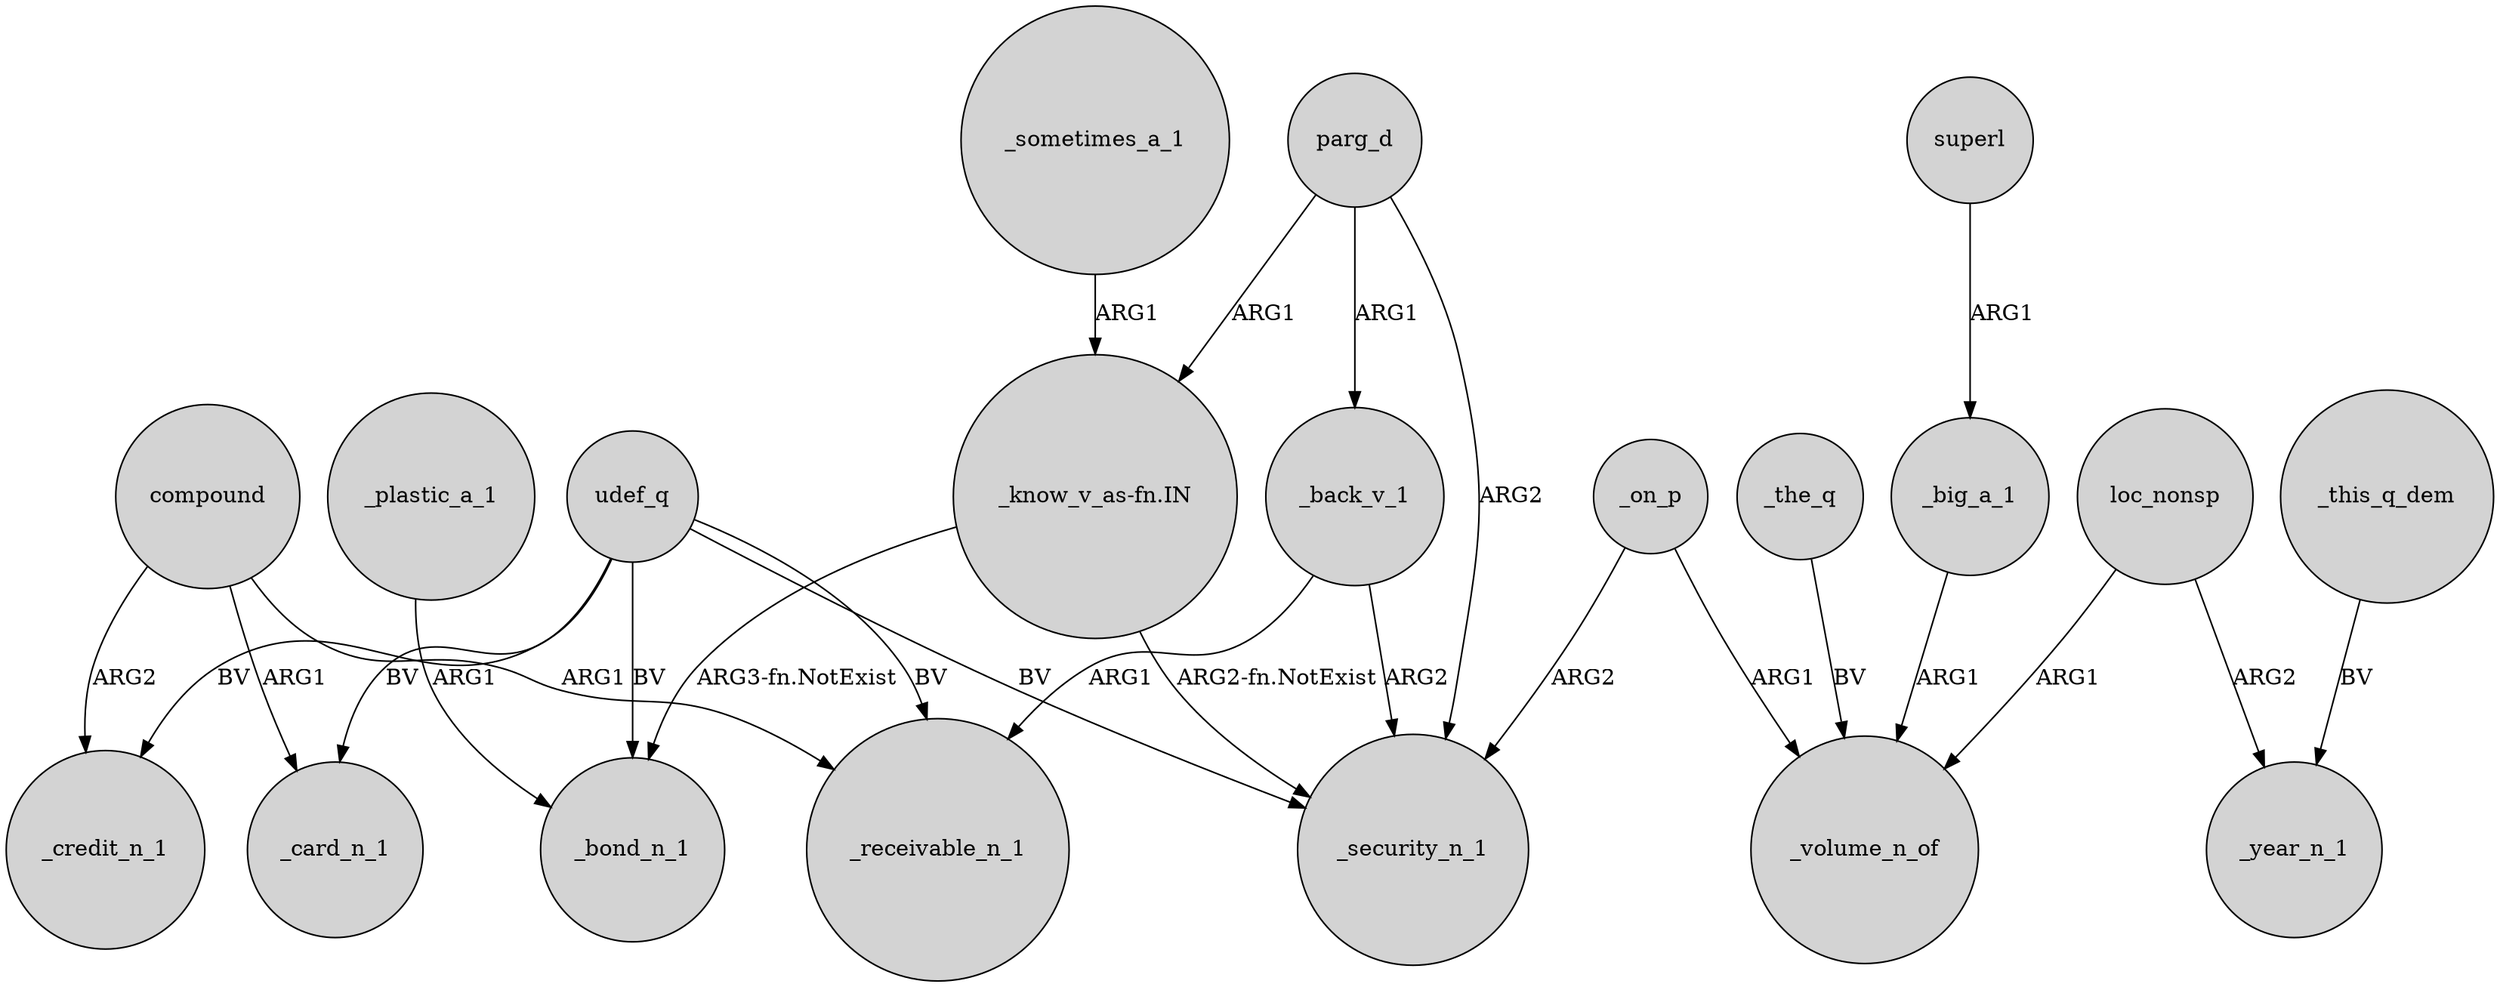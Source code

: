 digraph {
	node [shape=circle style=filled]
	_plastic_a_1 -> _bond_n_1 [label=ARG1]
	_big_a_1 -> _volume_n_of [label=ARG1]
	udef_q -> _credit_n_1 [label=BV]
	_sometimes_a_1 -> "_know_v_as-fn.IN" [label=ARG1]
	_on_p -> _volume_n_of [label=ARG1]
	compound -> _credit_n_1 [label=ARG2]
	udef_q -> _receivable_n_1 [label=BV]
	loc_nonsp -> _volume_n_of [label=ARG1]
	parg_d -> "_know_v_as-fn.IN" [label=ARG1]
	parg_d -> _security_n_1 [label=ARG2]
	_the_q -> _volume_n_of [label=BV]
	_back_v_1 -> _receivable_n_1 [label=ARG1]
	udef_q -> _card_n_1 [label=BV]
	"_know_v_as-fn.IN" -> _bond_n_1 [label="ARG3-fn.NotExist"]
	compound -> _card_n_1 [label=ARG1]
	udef_q -> _bond_n_1 [label=BV]
	"_know_v_as-fn.IN" -> _security_n_1 [label="ARG2-fn.NotExist"]
	loc_nonsp -> _year_n_1 [label=ARG2]
	parg_d -> _back_v_1 [label=ARG1]
	_back_v_1 -> _security_n_1 [label=ARG2]
	compound -> _receivable_n_1 [label=ARG1]
	superl -> _big_a_1 [label=ARG1]
	_on_p -> _security_n_1 [label=ARG2]
	udef_q -> _security_n_1 [label=BV]
	_this_q_dem -> _year_n_1 [label=BV]
}
